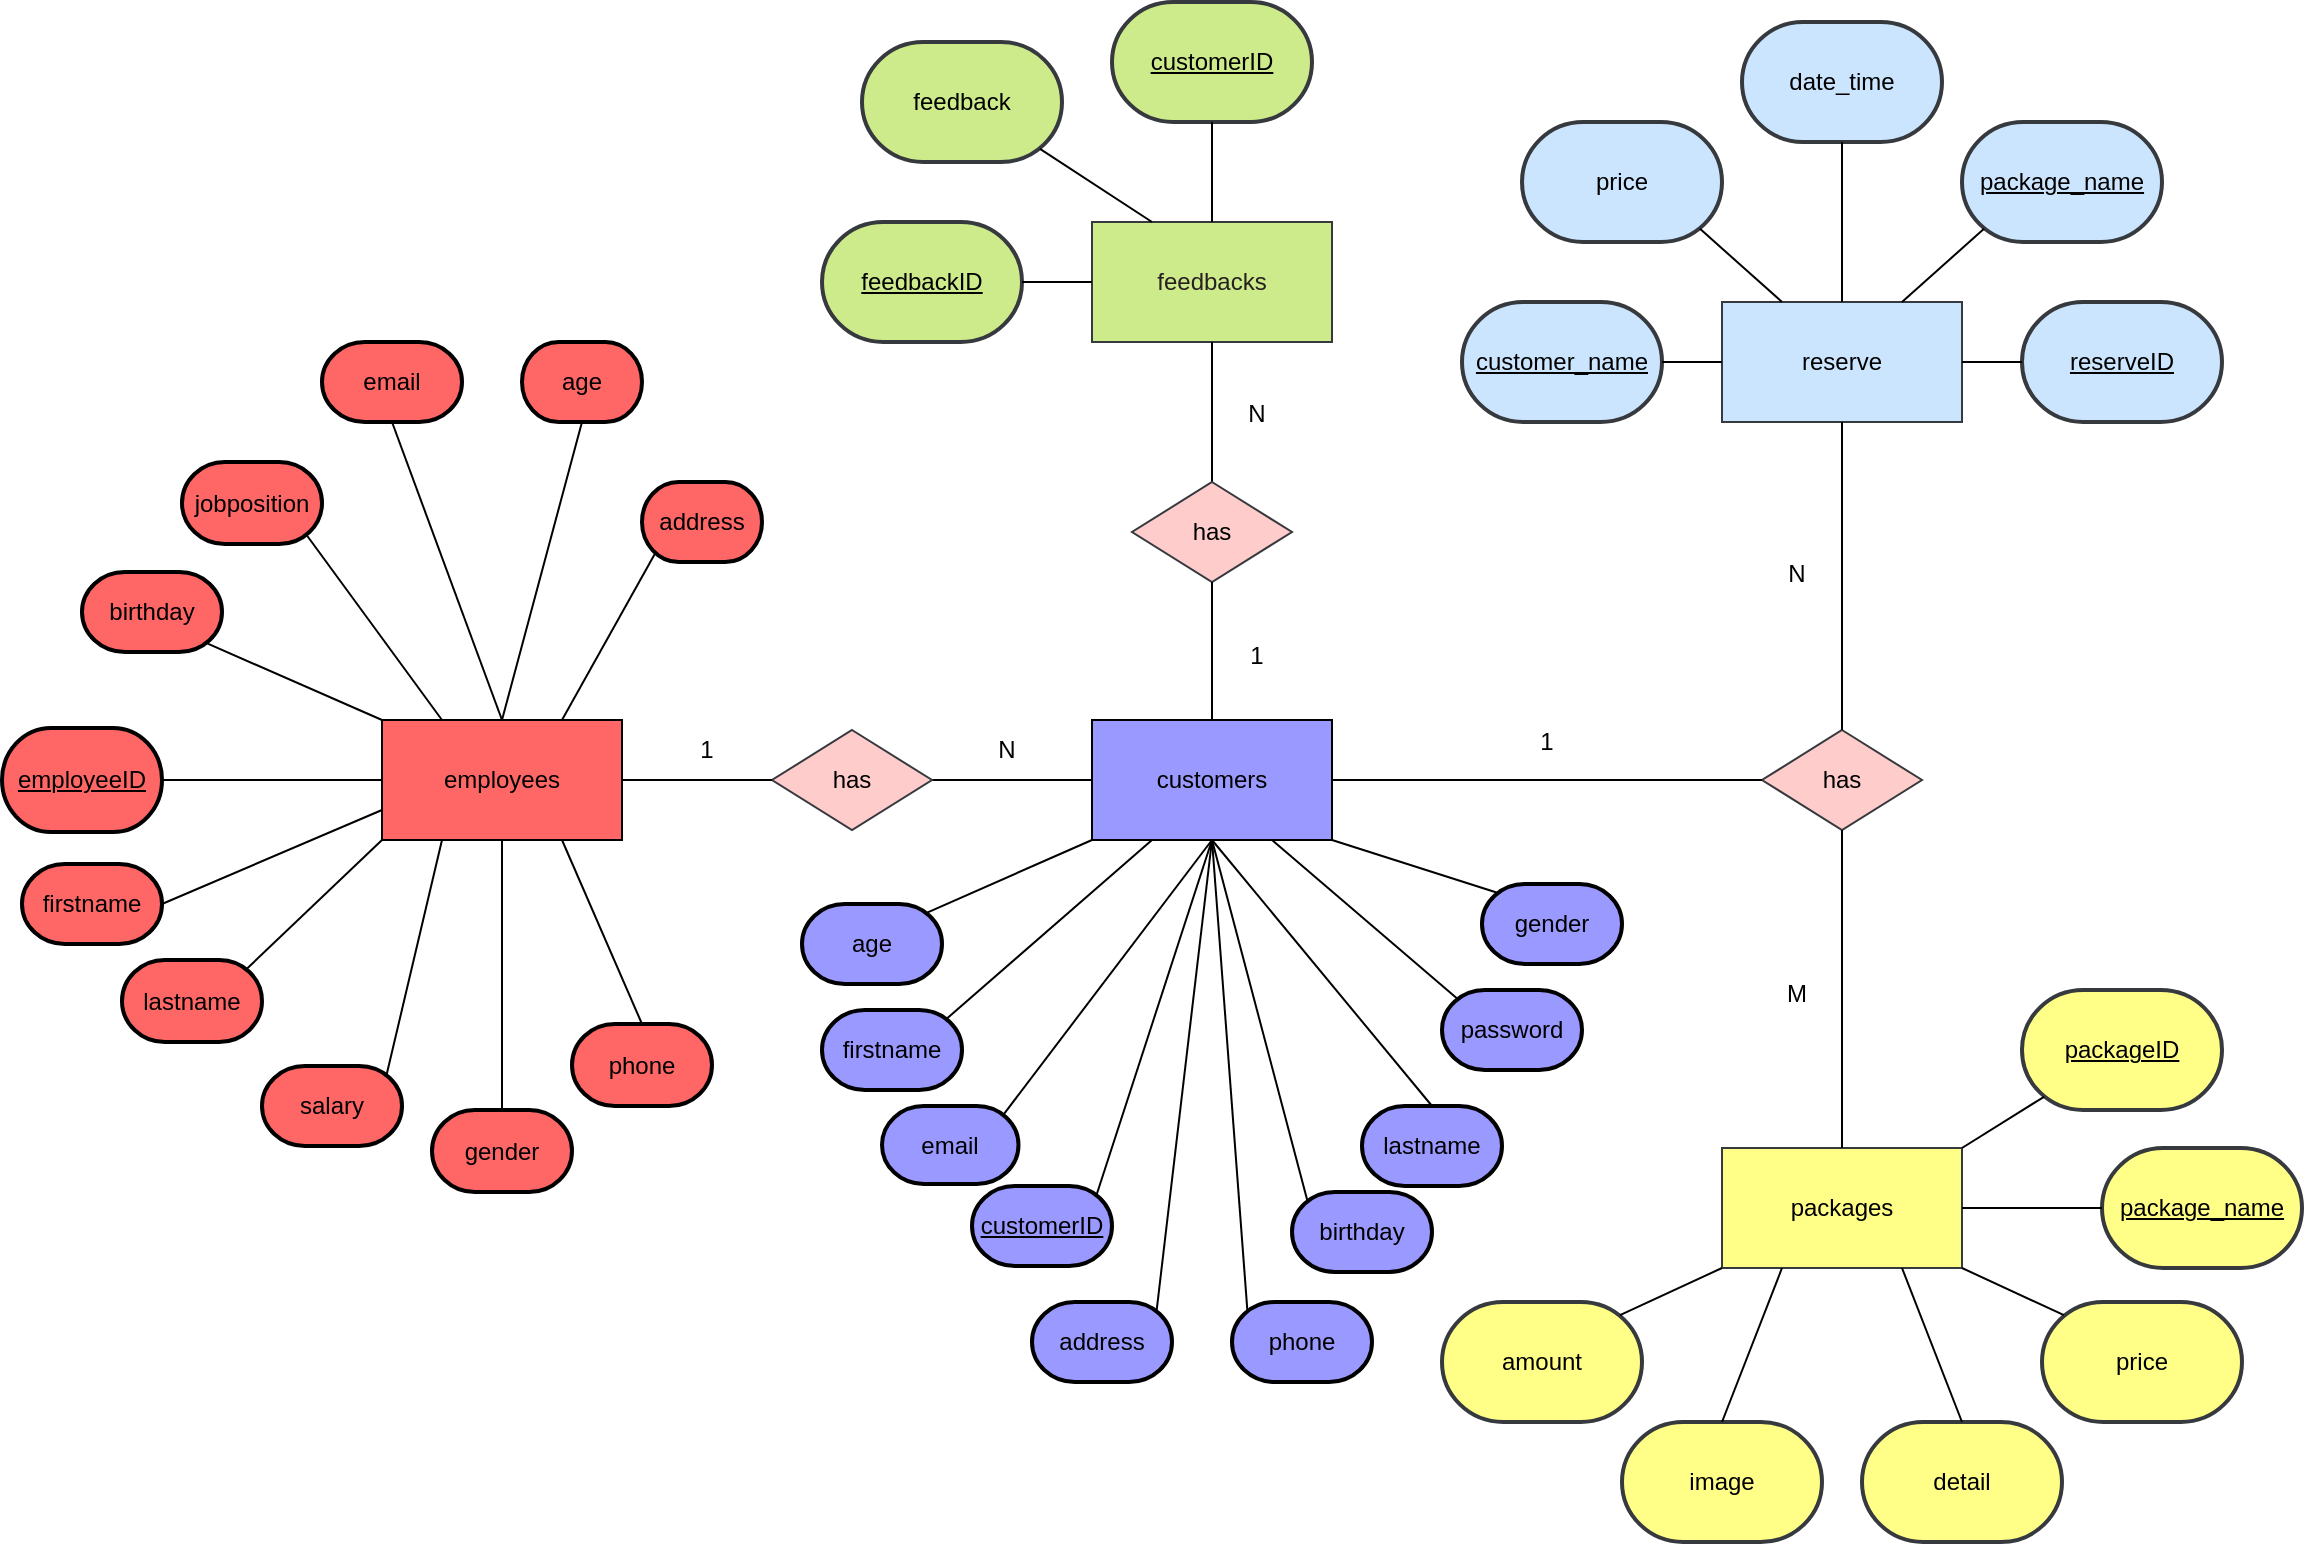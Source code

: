 <mxfile>
    <diagram id="G4WUfl5hWAgUF4B4NWlP" name="Page-1">
        <mxGraphModel dx="1777" dy="1037" grid="1" gridSize="10" guides="1" tooltips="1" connect="1" arrows="1" fold="1" page="1" pageScale="1" pageWidth="1169" pageHeight="827" background="#ffffff" math="1" shadow="0">
            <root>
                <mxCell id="0"/>
                <mxCell id="1" parent="0"/>
                <mxCell id="2" value="employees" style="rounded=0;whiteSpace=wrap;html=1;fillColor=#FF6666;fontColor=#000000;" vertex="1" parent="1">
                    <mxGeometry x="200" y="388" width="120" height="60" as="geometry"/>
                </mxCell>
                <mxCell id="3" value="customers" style="rounded=0;whiteSpace=wrap;html=1;fillColor=#9999FF;fontColor=#000000;" vertex="1" parent="1">
                    <mxGeometry x="555" y="388" width="120" height="60" as="geometry"/>
                </mxCell>
                <mxCell id="4" value="packages" style="rounded=0;whiteSpace=wrap;html=1;fillColor=#ffff88;strokeColor=#36393d;fontColor=#000000;" vertex="1" parent="1">
                    <mxGeometry x="870" y="602" width="120" height="60" as="geometry"/>
                </mxCell>
                <mxCell id="5" value="reserve" style="rounded=0;whiteSpace=wrap;html=1;fillColor=#cce5ff;strokeColor=#36393d;fontColor=#000000;" vertex="1" parent="1">
                    <mxGeometry x="870" y="179" width="120" height="60" as="geometry"/>
                </mxCell>
                <mxCell id="6" value="feedbacks" style="rounded=0;whiteSpace=wrap;html=1;fillColor=#cdeb8b;strokeColor=#36393d;fontColor=#272020;" vertex="1" parent="1">
                    <mxGeometry x="555" y="139" width="120" height="60" as="geometry"/>
                </mxCell>
                <mxCell id="13" value="&lt;u&gt;customer_name&lt;/u&gt;" style="strokeWidth=2;html=1;shape=mxgraph.flowchart.terminator;whiteSpace=wrap;fillColor=#cce5ff;strokeColor=#36393d;fontColor=#000000;" vertex="1" parent="1">
                    <mxGeometry x="740" y="179" width="100" height="60" as="geometry"/>
                </mxCell>
                <mxCell id="14" value="&lt;u&gt;package_name&lt;/u&gt;" style="strokeWidth=2;html=1;shape=mxgraph.flowchart.terminator;whiteSpace=wrap;fillColor=#cce5ff;strokeColor=#36393d;fontColor=#000000;" vertex="1" parent="1">
                    <mxGeometry x="990" y="89" width="100" height="60" as="geometry"/>
                </mxCell>
                <mxCell id="15" value="price" style="strokeWidth=2;html=1;shape=mxgraph.flowchart.terminator;whiteSpace=wrap;fillColor=#cce5ff;strokeColor=#36393d;fontColor=#000000;" vertex="1" parent="1">
                    <mxGeometry x="770" y="89" width="100" height="60" as="geometry"/>
                </mxCell>
                <mxCell id="16" value="date_time" style="strokeWidth=2;html=1;shape=mxgraph.flowchart.terminator;whiteSpace=wrap;fillColor=#cce5ff;strokeColor=#36393d;fontColor=#000000;" vertex="1" parent="1">
                    <mxGeometry x="880" y="39" width="100" height="60" as="geometry"/>
                </mxCell>
                <mxCell id="17" value="&lt;u&gt;reserveID&lt;/u&gt;" style="strokeWidth=2;html=1;shape=mxgraph.flowchart.terminator;whiteSpace=wrap;fillColor=#cce5ff;strokeColor=#36393d;fontColor=#000000;" vertex="1" parent="1">
                    <mxGeometry x="1020" y="179" width="100" height="60" as="geometry"/>
                </mxCell>
                <mxCell id="18" value="" style="endArrow=none;html=1;exitX=0.5;exitY=0;exitDx=0;exitDy=0;entryX=0.5;entryY=1;entryDx=0;entryDy=0;entryPerimeter=0;strokeColor=#000000;" edge="1" parent="1" source="5" target="16">
                    <mxGeometry width="50" height="50" relative="1" as="geometry">
                        <mxPoint x="910" y="209" as="sourcePoint"/>
                        <mxPoint x="960" y="159" as="targetPoint"/>
                    </mxGeometry>
                </mxCell>
                <mxCell id="19" value="" style="endArrow=none;html=1;exitX=0.75;exitY=0;exitDx=0;exitDy=0;entryX=0.11;entryY=0.89;entryDx=0;entryDy=0;entryPerimeter=0;strokeColor=#000000;" edge="1" parent="1" source="5" target="14">
                    <mxGeometry width="50" height="50" relative="1" as="geometry">
                        <mxPoint x="940" y="189" as="sourcePoint"/>
                        <mxPoint x="940" y="59" as="targetPoint"/>
                    </mxGeometry>
                </mxCell>
                <mxCell id="20" value="" style="endArrow=none;html=1;entryX=0;entryY=0.5;entryDx=0;entryDy=0;entryPerimeter=0;exitX=1;exitY=0.5;exitDx=0;exitDy=0;strokeColor=#000000;" edge="1" parent="1" source="5" target="17">
                    <mxGeometry width="50" height="50" relative="1" as="geometry">
                        <mxPoint x="990" y="179" as="sourcePoint"/>
                        <mxPoint x="1010" y="89" as="targetPoint"/>
                    </mxGeometry>
                </mxCell>
                <mxCell id="21" value="" style="endArrow=none;html=1;exitX=0.25;exitY=0;exitDx=0;exitDy=0;entryX=0.89;entryY=0.89;entryDx=0;entryDy=0;entryPerimeter=0;strokeColor=#000000;" edge="1" parent="1" source="5" target="15">
                    <mxGeometry width="50" height="50" relative="1" as="geometry">
                        <mxPoint x="940" y="189" as="sourcePoint"/>
                        <mxPoint x="940" y="59" as="targetPoint"/>
                    </mxGeometry>
                </mxCell>
                <mxCell id="22" value="" style="endArrow=none;html=1;exitX=0;exitY=0.5;exitDx=0;exitDy=0;entryX=1;entryY=0.5;entryDx=0;entryDy=0;entryPerimeter=0;strokeColor=#000000;" edge="1" parent="1" source="5" target="13">
                    <mxGeometry width="50" height="50" relative="1" as="geometry">
                        <mxPoint x="910" y="189" as="sourcePoint"/>
                        <mxPoint x="859" y="102.4" as="targetPoint"/>
                    </mxGeometry>
                </mxCell>
                <mxCell id="23" value="&lt;u&gt;feedbackID&lt;/u&gt;" style="strokeWidth=2;html=1;shape=mxgraph.flowchart.terminator;whiteSpace=wrap;fillColor=#cdeb8b;strokeColor=#36393d;fontColor=#000000;" vertex="1" parent="1">
                    <mxGeometry x="420" y="139" width="100" height="60" as="geometry"/>
                </mxCell>
                <mxCell id="24" value="feedback" style="strokeWidth=2;html=1;shape=mxgraph.flowchart.terminator;whiteSpace=wrap;fillColor=#cdeb8b;strokeColor=#36393d;fontColor=#000000;" vertex="1" parent="1">
                    <mxGeometry x="440" y="49" width="100" height="60" as="geometry"/>
                </mxCell>
                <mxCell id="25" value="&lt;u&gt;customerID&lt;/u&gt;" style="strokeWidth=2;html=1;shape=mxgraph.flowchart.terminator;whiteSpace=wrap;fillColor=#cdeb8b;strokeColor=#36393d;fontColor=#000000;" vertex="1" parent="1">
                    <mxGeometry x="565" y="29" width="100" height="60" as="geometry"/>
                </mxCell>
                <mxCell id="26" value="" style="endArrow=none;html=1;entryX=0.89;entryY=0.89;entryDx=0;entryDy=0;entryPerimeter=0;exitX=0.25;exitY=0;exitDx=0;exitDy=0;strokeColor=#000000;" edge="1" parent="1" source="6" target="24">
                    <mxGeometry width="50" height="50" relative="1" as="geometry">
                        <mxPoint x="655" y="139" as="sourcePoint"/>
                        <mxPoint x="575" y="149" as="targetPoint"/>
                    </mxGeometry>
                </mxCell>
                <mxCell id="27" value="" style="endArrow=none;html=1;entryX=0.5;entryY=1;entryDx=0;entryDy=0;entryPerimeter=0;exitX=0.5;exitY=0;exitDx=0;exitDy=0;strokeColor=#000000;" edge="1" parent="1" source="6" target="25">
                    <mxGeometry width="50" height="50" relative="1" as="geometry">
                        <mxPoint x="605.0" y="149" as="sourcePoint"/>
                        <mxPoint x="605" y="59" as="targetPoint"/>
                    </mxGeometry>
                </mxCell>
                <mxCell id="28" value="" style="endArrow=none;html=1;entryX=1;entryY=0.5;entryDx=0;entryDy=0;entryPerimeter=0;exitX=0;exitY=0.5;exitDx=0;exitDy=0;strokeColor=#000000;" edge="1" parent="1" source="6" target="23">
                    <mxGeometry width="50" height="50" relative="1" as="geometry">
                        <mxPoint x="635.0" y="149" as="sourcePoint"/>
                        <mxPoint x="675" y="99" as="targetPoint"/>
                    </mxGeometry>
                </mxCell>
                <mxCell id="29" value="&lt;u&gt;packageID&lt;/u&gt;" style="strokeWidth=2;html=1;shape=mxgraph.flowchart.terminator;whiteSpace=wrap;fillColor=#ffff88;strokeColor=#36393d;fontColor=#000000;" vertex="1" parent="1">
                    <mxGeometry x="1020" y="523" width="100" height="60" as="geometry"/>
                </mxCell>
                <mxCell id="30" value="&lt;u&gt;package_name&lt;/u&gt;" style="strokeWidth=2;html=1;shape=mxgraph.flowchart.terminator;whiteSpace=wrap;fillColor=#ffff88;strokeColor=#36393d;fontColor=#000000;" vertex="1" parent="1">
                    <mxGeometry x="1060" y="602" width="100" height="60" as="geometry"/>
                </mxCell>
                <mxCell id="31" value="price" style="strokeWidth=2;html=1;shape=mxgraph.flowchart.terminator;whiteSpace=wrap;fillColor=#ffff88;strokeColor=#36393d;fontColor=#000000;" vertex="1" parent="1">
                    <mxGeometry x="1030" y="679" width="100" height="60" as="geometry"/>
                </mxCell>
                <mxCell id="32" value="detail" style="strokeWidth=2;html=1;shape=mxgraph.flowchart.terminator;whiteSpace=wrap;fillColor=#ffff88;strokeColor=#36393d;fontColor=#000000;" vertex="1" parent="1">
                    <mxGeometry x="940" y="739" width="100" height="60" as="geometry"/>
                </mxCell>
                <mxCell id="33" value="image" style="strokeWidth=2;html=1;shape=mxgraph.flowchart.terminator;whiteSpace=wrap;fillColor=#ffff88;strokeColor=#36393d;fontColor=#000000;" vertex="1" parent="1">
                    <mxGeometry x="820" y="739" width="100" height="60" as="geometry"/>
                </mxCell>
                <mxCell id="34" value="amount" style="strokeWidth=2;html=1;shape=mxgraph.flowchart.terminator;whiteSpace=wrap;fillColor=#ffff88;strokeColor=#36393d;fontColor=#000000;" vertex="1" parent="1">
                    <mxGeometry x="730" y="679" width="100" height="60" as="geometry"/>
                </mxCell>
                <mxCell id="35" value="" style="endArrow=none;html=1;entryX=0.11;entryY=0.89;entryDx=0;entryDy=0;entryPerimeter=0;exitX=1;exitY=0;exitDx=0;exitDy=0;strokeColor=#000000;" edge="1" parent="1" source="4" target="29">
                    <mxGeometry width="50" height="50" relative="1" as="geometry">
                        <mxPoint x="950" y="619" as="sourcePoint"/>
                        <mxPoint x="1000" y="569" as="targetPoint"/>
                    </mxGeometry>
                </mxCell>
                <mxCell id="36" value="" style="endArrow=none;html=1;entryX=0;entryY=0.5;entryDx=0;entryDy=0;entryPerimeter=0;exitX=1;exitY=0.5;exitDx=0;exitDy=0;strokeColor=#000000;" edge="1" parent="1" source="4" target="30">
                    <mxGeometry width="50" height="50" relative="1" as="geometry">
                        <mxPoint x="1000" y="589" as="sourcePoint"/>
                        <mxPoint x="1080" y="589" as="targetPoint"/>
                    </mxGeometry>
                </mxCell>
                <mxCell id="37" value="" style="endArrow=none;html=1;entryX=0.11;entryY=0.11;entryDx=0;entryDy=0;entryPerimeter=0;exitX=1;exitY=1;exitDx=0;exitDy=0;strokeColor=#000000;" edge="1" parent="1" source="4" target="31">
                    <mxGeometry width="50" height="50" relative="1" as="geometry">
                        <mxPoint x="1000" y="619" as="sourcePoint"/>
                        <mxPoint x="1040" y="679" as="targetPoint"/>
                    </mxGeometry>
                </mxCell>
                <mxCell id="38" value="" style="endArrow=none;html=1;entryX=0.5;entryY=0;entryDx=0;entryDy=0;entryPerimeter=0;exitX=0.75;exitY=1;exitDx=0;exitDy=0;strokeColor=#000000;" edge="1" parent="1" source="4" target="32">
                    <mxGeometry width="50" height="50" relative="1" as="geometry">
                        <mxPoint x="970" y="619" as="sourcePoint"/>
                        <mxPoint x="1010" y="729" as="targetPoint"/>
                    </mxGeometry>
                </mxCell>
                <mxCell id="39" value="" style="endArrow=none;html=1;entryX=0.5;entryY=0;entryDx=0;entryDy=0;entryPerimeter=0;exitX=0.25;exitY=1;exitDx=0;exitDy=0;strokeColor=#000000;" edge="1" parent="1" source="4" target="33">
                    <mxGeometry width="50" height="50" relative="1" as="geometry">
                        <mxPoint x="910" y="619" as="sourcePoint"/>
                        <mxPoint x="880" y="729" as="targetPoint"/>
                    </mxGeometry>
                </mxCell>
                <mxCell id="40" value="" style="endArrow=none;html=1;entryX=0.89;entryY=0.11;entryDx=0;entryDy=0;entryPerimeter=0;exitX=0;exitY=1;exitDx=0;exitDy=0;strokeColor=#000000;" edge="1" parent="1" source="4" target="34">
                    <mxGeometry width="50" height="50" relative="1" as="geometry">
                        <mxPoint x="880" y="619" as="sourcePoint"/>
                        <mxPoint x="840" y="679" as="targetPoint"/>
                    </mxGeometry>
                </mxCell>
                <mxCell id="41" value="&lt;u&gt;employeeID&lt;/u&gt;" style="strokeWidth=2;html=1;shape=mxgraph.flowchart.terminator;whiteSpace=wrap;fillColor=#FF6666;fontColor=#000000;" vertex="1" parent="1">
                    <mxGeometry x="10" y="392" width="80" height="52" as="geometry"/>
                </mxCell>
                <mxCell id="42" value="firstname" style="strokeWidth=2;html=1;shape=mxgraph.flowchart.terminator;whiteSpace=wrap;fillColor=#FF6666;fontColor=#000000;" vertex="1" parent="1">
                    <mxGeometry x="20" y="460" width="70" height="40" as="geometry"/>
                </mxCell>
                <mxCell id="43" value="lastname" style="strokeWidth=2;html=1;shape=mxgraph.flowchart.terminator;whiteSpace=wrap;fillColor=#FF6666;fontColor=#000000;" vertex="1" parent="1">
                    <mxGeometry x="70" y="508" width="70" height="41" as="geometry"/>
                </mxCell>
                <mxCell id="44" value="age" style="strokeWidth=2;html=1;shape=mxgraph.flowchart.terminator;whiteSpace=wrap;fillColor=#FF6666;fontColor=#000000;" vertex="1" parent="1">
                    <mxGeometry x="270" y="199" width="60" height="40" as="geometry"/>
                </mxCell>
                <mxCell id="45" value="birthday" style="strokeWidth=2;html=1;shape=mxgraph.flowchart.terminator;whiteSpace=wrap;fillColor=#FF6666;fontColor=#000000;" vertex="1" parent="1">
                    <mxGeometry x="50" y="314" width="70" height="40" as="geometry"/>
                </mxCell>
                <mxCell id="46" value="phone" style="strokeWidth=2;html=1;shape=mxgraph.flowchart.terminator;whiteSpace=wrap;fillColor=#FF6666;fontColor=#000000;" vertex="1" parent="1">
                    <mxGeometry x="295" y="540" width="70" height="41" as="geometry"/>
                </mxCell>
                <mxCell id="47" value="gender" style="strokeWidth=2;html=1;shape=mxgraph.flowchart.terminator;whiteSpace=wrap;fillColor=#FF6666;fontColor=#000000;" vertex="1" parent="1">
                    <mxGeometry x="225" y="583" width="70" height="41" as="geometry"/>
                </mxCell>
                <mxCell id="48" value="address" style="strokeWidth=2;html=1;shape=mxgraph.flowchart.terminator;whiteSpace=wrap;fillColor=#FF6666;fontColor=#000000;" vertex="1" parent="1">
                    <mxGeometry x="330" y="269" width="60" height="40" as="geometry"/>
                </mxCell>
                <mxCell id="49" value="email" style="strokeWidth=2;html=1;shape=mxgraph.flowchart.terminator;whiteSpace=wrap;fillColor=#FF6666;fontColor=#000000;" vertex="1" parent="1">
                    <mxGeometry x="170" y="199" width="70" height="40" as="geometry"/>
                </mxCell>
                <mxCell id="60" value="has" style="rhombus;whiteSpace=wrap;html=1;fillColor=#ffcccc;strokeColor=#36393d;fontColor=#000000;" vertex="1" parent="1">
                    <mxGeometry x="890" y="393" width="80" height="50" as="geometry"/>
                </mxCell>
                <mxCell id="61" value="" style="endArrow=none;html=1;entryX=0.5;entryY=1;entryDx=0;entryDy=0;exitX=0.5;exitY=0;exitDx=0;exitDy=0;strokeColor=#000000;" edge="1" parent="1" source="60" target="5">
                    <mxGeometry width="50" height="50" relative="1" as="geometry">
                        <mxPoint x="700" y="479" as="sourcePoint"/>
                        <mxPoint x="750" y="429" as="targetPoint"/>
                    </mxGeometry>
                </mxCell>
                <mxCell id="62" value="" style="endArrow=none;html=1;entryX=0.5;entryY=0;entryDx=0;entryDy=0;exitX=0.5;exitY=1;exitDx=0;exitDy=0;strokeColor=#000000;" edge="1" parent="1" source="60" target="4">
                    <mxGeometry width="50" height="50" relative="1" as="geometry">
                        <mxPoint x="940" y="403.0" as="sourcePoint"/>
                        <mxPoint x="940.0" y="249" as="targetPoint"/>
                    </mxGeometry>
                </mxCell>
                <mxCell id="63" value="" style="endArrow=none;html=1;entryX=0;entryY=0.5;entryDx=0;entryDy=0;exitX=1;exitY=0.5;exitDx=0;exitDy=0;strokeColor=#000000;" edge="1" parent="1" source="3" target="60">
                    <mxGeometry width="50" height="50" relative="1" as="geometry">
                        <mxPoint x="580" y="319" as="sourcePoint"/>
                        <mxPoint x="630" y="269" as="targetPoint"/>
                    </mxGeometry>
                </mxCell>
                <mxCell id="64" value="" style="endArrow=none;html=1;entryX=0.5;entryY=1;entryDx=0;entryDy=0;exitX=0.5;exitY=0;exitDx=0;exitDy=0;strokeColor=#000000;" edge="1" parent="1" source="65" target="6">
                    <mxGeometry width="50" height="50" relative="1" as="geometry">
                        <mxPoint x="615" y="249" as="sourcePoint"/>
                        <mxPoint x="900" y="428.0" as="targetPoint"/>
                    </mxGeometry>
                </mxCell>
                <mxCell id="65" value="has" style="rhombus;whiteSpace=wrap;html=1;fillColor=#ffcccc;strokeColor=#36393d;fontColor=#000000;" vertex="1" parent="1">
                    <mxGeometry x="575" y="269" width="80" height="50" as="geometry"/>
                </mxCell>
                <mxCell id="66" value="" style="endArrow=none;html=1;entryX=0.5;entryY=0;entryDx=0;entryDy=0;exitX=0.5;exitY=1;exitDx=0;exitDy=0;strokeColor=#000000;" edge="1" parent="1" source="65" target="3">
                    <mxGeometry width="50" height="50" relative="1" as="geometry">
                        <mxPoint x="625" y="289" as="sourcePoint"/>
                        <mxPoint x="625" y="209" as="targetPoint"/>
                    </mxGeometry>
                </mxCell>
                <mxCell id="67" value="firstname" style="strokeWidth=2;html=1;shape=mxgraph.flowchart.terminator;whiteSpace=wrap;fillColor=#9999FF;fontColor=#000000;" vertex="1" parent="1">
                    <mxGeometry x="420" y="533" width="70" height="40" as="geometry"/>
                </mxCell>
                <mxCell id="68" value="lastname" style="strokeWidth=2;html=1;shape=mxgraph.flowchart.terminator;whiteSpace=wrap;fillColor=#9999FF;fontColor=#000000;" vertex="1" parent="1">
                    <mxGeometry x="690" y="581" width="70" height="40" as="geometry"/>
                </mxCell>
                <mxCell id="69" value="&lt;u&gt;customerID&lt;/u&gt;" style="strokeWidth=2;html=1;shape=mxgraph.flowchart.terminator;whiteSpace=wrap;fillColor=#9999FF;fontColor=#000000;" vertex="1" parent="1">
                    <mxGeometry x="495" y="621" width="70" height="40" as="geometry"/>
                </mxCell>
                <mxCell id="70" value="gender" style="strokeWidth=2;html=1;shape=mxgraph.flowchart.terminator;whiteSpace=wrap;fillColor=#9999FF;fontColor=#000000;" vertex="1" parent="1">
                    <mxGeometry x="750" y="470" width="70" height="40" as="geometry"/>
                </mxCell>
                <mxCell id="71" value="birthday" style="strokeWidth=2;html=1;shape=mxgraph.flowchart.terminator;whiteSpace=wrap;fillColor=#9999FF;fontColor=#000000;" vertex="1" parent="1">
                    <mxGeometry x="655" y="624" width="70" height="40" as="geometry"/>
                </mxCell>
                <mxCell id="72" value="age" style="strokeWidth=2;html=1;shape=mxgraph.flowchart.terminator;whiteSpace=wrap;fillColor=#9999FF;fontColor=#000000;" vertex="1" parent="1">
                    <mxGeometry x="410" y="480" width="70" height="40" as="geometry"/>
                </mxCell>
                <mxCell id="73" value="email" style="strokeWidth=2;html=1;shape=mxgraph.flowchart.terminator;whiteSpace=wrap;fillColor=#9999FF;fontColor=#000000;" vertex="1" parent="1">
                    <mxGeometry x="450" y="581" width="68.25" height="39" as="geometry"/>
                </mxCell>
                <mxCell id="74" value="address" style="strokeWidth=2;html=1;shape=mxgraph.flowchart.terminator;whiteSpace=wrap;fillColor=#9999FF;fontColor=#000000;" vertex="1" parent="1">
                    <mxGeometry x="525" y="679" width="70" height="40" as="geometry"/>
                </mxCell>
                <mxCell id="75" value="password" style="strokeWidth=2;html=1;shape=mxgraph.flowchart.terminator;whiteSpace=wrap;fillColor=#9999FF;fontColor=#000000;" vertex="1" parent="1">
                    <mxGeometry x="730" y="523" width="70" height="40" as="geometry"/>
                </mxCell>
                <mxCell id="76" value="phone" style="strokeWidth=2;html=1;shape=mxgraph.flowchart.terminator;whiteSpace=wrap;fillColor=#9999FF;fontColor=#000000;" vertex="1" parent="1">
                    <mxGeometry x="625" y="679" width="70" height="40" as="geometry"/>
                </mxCell>
                <mxCell id="78" value="" style="endArrow=none;html=1;entryX=0.11;entryY=0.11;entryDx=0;entryDy=0;exitX=1;exitY=1;exitDx=0;exitDy=0;entryPerimeter=0;strokeColor=#000000;" edge="1" parent="1" source="3" target="70">
                    <mxGeometry width="50" height="50" relative="1" as="geometry">
                        <mxPoint x="685" y="443" as="sourcePoint"/>
                        <mxPoint x="727.7" y="462.4" as="targetPoint"/>
                    </mxGeometry>
                </mxCell>
                <mxCell id="79" value="" style="endArrow=none;html=1;entryX=0.11;entryY=0.11;entryDx=0;entryDy=0;exitX=0.75;exitY=1;exitDx=0;exitDy=0;entryPerimeter=0;strokeColor=#000000;" edge="1" parent="1" source="3" target="75">
                    <mxGeometry width="50" height="50" relative="1" as="geometry">
                        <mxPoint x="685" y="458" as="sourcePoint"/>
                        <mxPoint x="707.7" y="509.4" as="targetPoint"/>
                    </mxGeometry>
                </mxCell>
                <mxCell id="80" value="" style="endArrow=none;html=1;exitX=0.5;exitY=1;exitDx=0;exitDy=0;entryX=0.5;entryY=0;entryDx=0;entryDy=0;entryPerimeter=0;strokeColor=#000000;" edge="1" parent="1" source="3" target="68">
                    <mxGeometry width="50" height="50" relative="1" as="geometry">
                        <mxPoint x="655" y="458" as="sourcePoint"/>
                        <mxPoint x="685" y="543" as="targetPoint"/>
                    </mxGeometry>
                </mxCell>
                <mxCell id="81" value="" style="endArrow=none;html=1;exitX=0.5;exitY=1;exitDx=0;exitDy=0;entryX=0.89;entryY=0.11;entryDx=0;entryDy=0;entryPerimeter=0;strokeColor=#000000;" edge="1" parent="1" source="3" target="74">
                    <mxGeometry width="50" height="50" relative="1" as="geometry">
                        <mxPoint x="625" y="458" as="sourcePoint"/>
                        <mxPoint x="625" y="583" as="targetPoint"/>
                    </mxGeometry>
                </mxCell>
                <mxCell id="82" value="" style="endArrow=none;html=1;exitX=0.5;exitY=1;exitDx=0;exitDy=0;entryX=0.89;entryY=0.11;entryDx=0;entryDy=0;entryPerimeter=0;strokeColor=#000000;" edge="1" parent="1" source="3" target="69">
                    <mxGeometry width="50" height="50" relative="1" as="geometry">
                        <mxPoint x="600.28" y="458.66" as="sourcePoint"/>
                        <mxPoint x="555" y="543.0" as="targetPoint"/>
                    </mxGeometry>
                </mxCell>
                <mxCell id="83" value="" style="endArrow=none;html=1;exitX=0.5;exitY=1;exitDx=0;exitDy=0;entryX=0.89;entryY=0.11;entryDx=0;entryDy=0;entryPerimeter=0;strokeColor=#000000;" edge="1" parent="1" source="3" target="73">
                    <mxGeometry width="50" height="50" relative="1" as="geometry">
                        <mxPoint x="565" y="458.0" as="sourcePoint"/>
                        <mxPoint x="522.3" y="507.4" as="targetPoint"/>
                    </mxGeometry>
                </mxCell>
                <mxCell id="86" value="" style="endArrow=none;html=1;exitX=0;exitY=1;exitDx=0;exitDy=0;entryX=0.89;entryY=0.11;entryDx=0;entryDy=0;entryPerimeter=0;strokeColor=#000000;" edge="1" parent="1" source="3" target="72">
                    <mxGeometry width="50" height="50" relative="1" as="geometry">
                        <mxPoint x="595" y="458.0" as="sourcePoint"/>
                        <mxPoint x="527.3" y="569.4" as="targetPoint"/>
                    </mxGeometry>
                </mxCell>
                <mxCell id="87" value="" style="endArrow=none;html=1;exitX=0.5;exitY=1;exitDx=0;exitDy=0;entryX=0.11;entryY=0.11;entryDx=0;entryDy=0;entryPerimeter=0;strokeColor=#000000;" edge="1" parent="1" source="3" target="71">
                    <mxGeometry width="50" height="50" relative="1" as="geometry">
                        <mxPoint x="625" y="458" as="sourcePoint"/>
                        <mxPoint x="592.3" y="663.4" as="targetPoint"/>
                    </mxGeometry>
                </mxCell>
                <mxCell id="88" value="" style="endArrow=none;html=1;exitX=0.5;exitY=1;exitDx=0;exitDy=0;entryX=0.11;entryY=0.11;entryDx=0;entryDy=0;entryPerimeter=0;strokeColor=#000000;" edge="1" parent="1" source="3" target="76">
                    <mxGeometry width="50" height="50" relative="1" as="geometry">
                        <mxPoint x="595" y="458" as="sourcePoint"/>
                        <mxPoint x="522.3" y="563.4" as="targetPoint"/>
                    </mxGeometry>
                </mxCell>
                <mxCell id="89" value="jobposition" style="strokeWidth=2;html=1;shape=mxgraph.flowchart.terminator;whiteSpace=wrap;fillColor=#FF6666;fontColor=#000000;" vertex="1" parent="1">
                    <mxGeometry x="100" y="259" width="70" height="41" as="geometry"/>
                </mxCell>
                <mxCell id="90" value="salary" style="strokeWidth=2;html=1;shape=mxgraph.flowchart.terminator;whiteSpace=wrap;fillColor=#FF6666;fontColor=#000000;" vertex="1" parent="1">
                    <mxGeometry x="140" y="561" width="70" height="40" as="geometry"/>
                </mxCell>
                <mxCell id="101" value="" style="endArrow=none;html=1;entryX=0.11;entryY=0.89;entryDx=0;entryDy=0;entryPerimeter=0;exitX=0.75;exitY=0;exitDx=0;exitDy=0;strokeColor=#000000;" edge="1" parent="1" source="2" target="48">
                    <mxGeometry width="50" height="50" relative="1" as="geometry">
                        <mxPoint x="260" y="360" as="sourcePoint"/>
                        <mxPoint x="310" y="310" as="targetPoint"/>
                    </mxGeometry>
                </mxCell>
                <mxCell id="102" value="" style="endArrow=none;html=1;entryX=0.5;entryY=1;entryDx=0;entryDy=0;entryPerimeter=0;exitX=0.5;exitY=0;exitDx=0;exitDy=0;strokeColor=#000000;" edge="1" parent="1" source="2" target="44">
                    <mxGeometry width="50" height="50" relative="1" as="geometry">
                        <mxPoint x="330" y="398" as="sourcePoint"/>
                        <mxPoint x="396.6" y="295.6" as="targetPoint"/>
                    </mxGeometry>
                </mxCell>
                <mxCell id="103" value="" style="endArrow=none;html=1;entryX=0.5;entryY=1;entryDx=0;entryDy=0;entryPerimeter=0;exitX=0.5;exitY=0;exitDx=0;exitDy=0;strokeColor=#000000;" edge="1" parent="1" source="2" target="49">
                    <mxGeometry width="50" height="50" relative="1" as="geometry">
                        <mxPoint x="300" y="398" as="sourcePoint"/>
                        <mxPoint x="336.6" y="265.6" as="targetPoint"/>
                    </mxGeometry>
                </mxCell>
                <mxCell id="104" value="" style="endArrow=none;html=1;entryX=0.89;entryY=0.89;entryDx=0;entryDy=0;entryPerimeter=0;exitX=0.25;exitY=0;exitDx=0;exitDy=0;strokeColor=#000000;" edge="1" parent="1" source="2" target="89">
                    <mxGeometry width="50" height="50" relative="1" as="geometry">
                        <mxPoint x="270" y="398" as="sourcePoint"/>
                        <mxPoint x="270" y="249" as="targetPoint"/>
                    </mxGeometry>
                </mxCell>
                <mxCell id="105" value="" style="endArrow=none;html=1;entryX=0.89;entryY=0.89;entryDx=0;entryDy=0;entryPerimeter=0;exitX=0;exitY=0;exitDx=0;exitDy=0;strokeColor=#000000;" edge="1" parent="1" source="2" target="45">
                    <mxGeometry width="50" height="50" relative="1" as="geometry">
                        <mxPoint x="240" y="398" as="sourcePoint"/>
                        <mxPoint x="202.3" y="279.49" as="targetPoint"/>
                    </mxGeometry>
                </mxCell>
                <mxCell id="106" value="" style="endArrow=none;html=1;entryX=1;entryY=0.5;entryDx=0;entryDy=0;entryPerimeter=0;exitX=0;exitY=0.5;exitDx=0;exitDy=0;strokeColor=#000000;" edge="1" parent="1" source="2" target="41">
                    <mxGeometry width="50" height="50" relative="1" as="geometry">
                        <mxPoint x="210" y="398" as="sourcePoint"/>
                        <mxPoint x="152.3" y="325.6" as="targetPoint"/>
                    </mxGeometry>
                </mxCell>
                <mxCell id="107" value="" style="endArrow=none;html=1;entryX=1;entryY=0.5;entryDx=0;entryDy=0;entryPerimeter=0;exitX=0;exitY=0.75;exitDx=0;exitDy=0;strokeColor=#000000;" edge="1" parent="1" source="2" target="42">
                    <mxGeometry width="50" height="50" relative="1" as="geometry">
                        <mxPoint x="210" y="413" as="sourcePoint"/>
                        <mxPoint x="110" y="366.0" as="targetPoint"/>
                    </mxGeometry>
                </mxCell>
                <mxCell id="108" value="" style="endArrow=none;html=1;entryX=0.89;entryY=0.11;entryDx=0;entryDy=0;entryPerimeter=0;exitX=0;exitY=1;exitDx=0;exitDy=0;strokeColor=#000000;" edge="1" parent="1" source="2" target="43">
                    <mxGeometry width="50" height="50" relative="1" as="geometry">
                        <mxPoint x="210" y="428" as="sourcePoint"/>
                        <mxPoint x="90" y="428" as="targetPoint"/>
                    </mxGeometry>
                </mxCell>
                <mxCell id="109" value="" style="endArrow=none;html=1;exitX=0.25;exitY=1;exitDx=0;exitDy=0;entryX=0.89;entryY=0.11;entryDx=0;entryDy=0;entryPerimeter=0;strokeColor=#000000;" edge="1" parent="1" source="2" target="90">
                    <mxGeometry width="50" height="50" relative="1" as="geometry">
                        <mxPoint x="210" y="443" as="sourcePoint"/>
                        <mxPoint x="160" y="520" as="targetPoint"/>
                    </mxGeometry>
                </mxCell>
                <mxCell id="110" value="" style="endArrow=none;html=1;exitX=0.5;exitY=1;exitDx=0;exitDy=0;entryX=0.5;entryY=0;entryDx=0;entryDy=0;entryPerimeter=0;strokeColor=#000000;" edge="1" parent="1" source="2" target="47">
                    <mxGeometry width="50" height="50" relative="1" as="geometry">
                        <mxPoint x="210" y="458" as="sourcePoint"/>
                        <mxPoint x="102.3" y="519.4" as="targetPoint"/>
                    </mxGeometry>
                </mxCell>
                <mxCell id="112" value="" style="endArrow=none;html=1;exitX=0.75;exitY=1;exitDx=0;exitDy=0;entryX=0.5;entryY=0;entryDx=0;entryDy=0;entryPerimeter=0;strokeColor=#000000;" edge="1" parent="1" source="2" target="46">
                    <mxGeometry width="50" height="50" relative="1" as="geometry">
                        <mxPoint x="240" y="458" as="sourcePoint"/>
                        <mxPoint x="142.3" y="572.51" as="targetPoint"/>
                    </mxGeometry>
                </mxCell>
                <mxCell id="113" value="" style="endArrow=none;html=1;exitX=0;exitY=0.5;exitDx=0;exitDy=0;entryX=1;entryY=0.5;entryDx=0;entryDy=0;strokeColor=#000000;" edge="1" parent="1" source="3" target="114">
                    <mxGeometry width="50" height="50" relative="1" as="geometry">
                        <mxPoint x="270" y="458" as="sourcePoint"/>
                        <mxPoint x="460" y="420" as="targetPoint"/>
                    </mxGeometry>
                </mxCell>
                <mxCell id="114" value="has" style="rhombus;whiteSpace=wrap;html=1;fillColor=#ffcccc;strokeColor=#36393d;fontColor=#000000;" vertex="1" parent="1">
                    <mxGeometry x="395" y="393" width="80" height="50" as="geometry"/>
                </mxCell>
                <mxCell id="115" value="" style="endArrow=none;html=1;exitX=0;exitY=0.5;exitDx=0;exitDy=0;entryX=1;entryY=0.5;entryDx=0;entryDy=0;strokeColor=#000000;" edge="1" parent="1" source="114" target="2">
                    <mxGeometry width="50" height="50" relative="1" as="geometry">
                        <mxPoint x="410" y="441.95" as="sourcePoint"/>
                        <mxPoint x="330" y="441.95" as="targetPoint"/>
                    </mxGeometry>
                </mxCell>
                <mxCell id="117" value="1" style="text;html=1;strokeColor=none;fillColor=none;align=center;verticalAlign=middle;whiteSpace=wrap;rounded=0;fontColor=#000000;" vertex="1" parent="1">
                    <mxGeometry x="625" y="341" width="25" height="30" as="geometry"/>
                </mxCell>
                <mxCell id="118" value="N" style="text;html=1;strokeColor=none;fillColor=none;align=center;verticalAlign=middle;whiteSpace=wrap;rounded=0;fontColor=#000000;" vertex="1" parent="1">
                    <mxGeometry x="625" y="220" width="25" height="30" as="geometry"/>
                </mxCell>
                <mxCell id="119" value="1" style="text;html=1;strokeColor=none;fillColor=none;align=center;verticalAlign=middle;whiteSpace=wrap;rounded=0;fontColor=#000000;" vertex="1" parent="1">
                    <mxGeometry x="770" y="384" width="25" height="30" as="geometry"/>
                </mxCell>
                <mxCell id="120" value="N" style="text;html=1;strokeColor=none;fillColor=none;align=center;verticalAlign=middle;whiteSpace=wrap;rounded=0;fontColor=#000000;" vertex="1" parent="1">
                    <mxGeometry x="895" y="300" width="25" height="30" as="geometry"/>
                </mxCell>
                <mxCell id="121" value="M" style="text;html=1;strokeColor=none;fillColor=none;align=center;verticalAlign=middle;whiteSpace=wrap;rounded=0;fontColor=#000000;" vertex="1" parent="1">
                    <mxGeometry x="895" y="510" width="25" height="30" as="geometry"/>
                </mxCell>
                <mxCell id="122" value="1" style="text;html=1;strokeColor=none;fillColor=none;align=center;verticalAlign=middle;whiteSpace=wrap;rounded=0;fontColor=#000000;" vertex="1" parent="1">
                    <mxGeometry x="350" y="388" width="25" height="30" as="geometry"/>
                </mxCell>
                <mxCell id="123" value="N" style="text;html=1;strokeColor=none;fillColor=none;align=center;verticalAlign=middle;whiteSpace=wrap;rounded=0;fontColor=#000000;" vertex="1" parent="1">
                    <mxGeometry x="500" y="388" width="25" height="30" as="geometry"/>
                </mxCell>
                <mxCell id="124" value="" style="endArrow=none;html=1;exitX=0.25;exitY=1;exitDx=0;exitDy=0;entryX=0.89;entryY=0.11;entryDx=0;entryDy=0;entryPerimeter=0;strokeColor=#000000;" edge="1" parent="1" source="3" target="67">
                    <mxGeometry width="50" height="50" relative="1" as="geometry">
                        <mxPoint x="625" y="458" as="sourcePoint"/>
                        <mxPoint x="522.3" y="595.4" as="targetPoint"/>
                    </mxGeometry>
                </mxCell>
            </root>
        </mxGraphModel>
    </diagram>
</mxfile>
